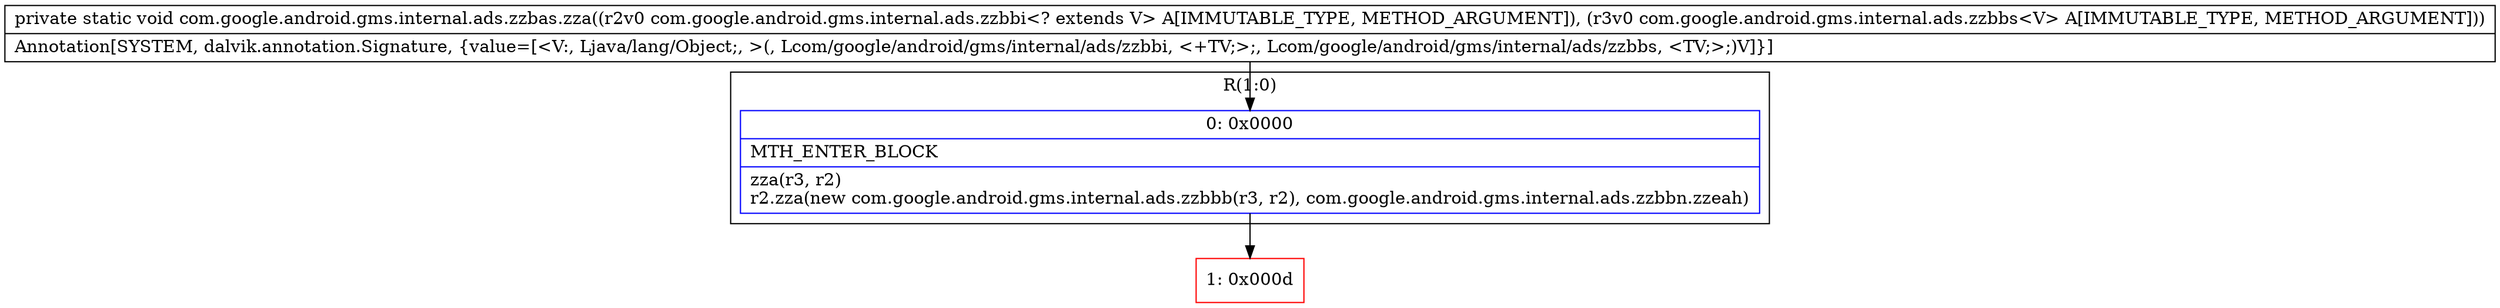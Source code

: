digraph "CFG forcom.google.android.gms.internal.ads.zzbas.zza(Lcom\/google\/android\/gms\/internal\/ads\/zzbbi;Lcom\/google\/android\/gms\/internal\/ads\/zzbbs;)V" {
subgraph cluster_Region_1231668896 {
label = "R(1:0)";
node [shape=record,color=blue];
Node_0 [shape=record,label="{0\:\ 0x0000|MTH_ENTER_BLOCK\l|zza(r3, r2)\lr2.zza(new com.google.android.gms.internal.ads.zzbbb(r3, r2), com.google.android.gms.internal.ads.zzbbn.zzeah)\l}"];
}
Node_1 [shape=record,color=red,label="{1\:\ 0x000d}"];
MethodNode[shape=record,label="{private static void com.google.android.gms.internal.ads.zzbas.zza((r2v0 com.google.android.gms.internal.ads.zzbbi\<? extends V\> A[IMMUTABLE_TYPE, METHOD_ARGUMENT]), (r3v0 com.google.android.gms.internal.ads.zzbbs\<V\> A[IMMUTABLE_TYPE, METHOD_ARGUMENT]))  | Annotation[SYSTEM, dalvik.annotation.Signature, \{value=[\<V:, Ljava\/lang\/Object;, \>(, Lcom\/google\/android\/gms\/internal\/ads\/zzbbi, \<+TV;\>;, Lcom\/google\/android\/gms\/internal\/ads\/zzbbs, \<TV;\>;)V]\}]\l}"];
MethodNode -> Node_0;
Node_0 -> Node_1;
}

